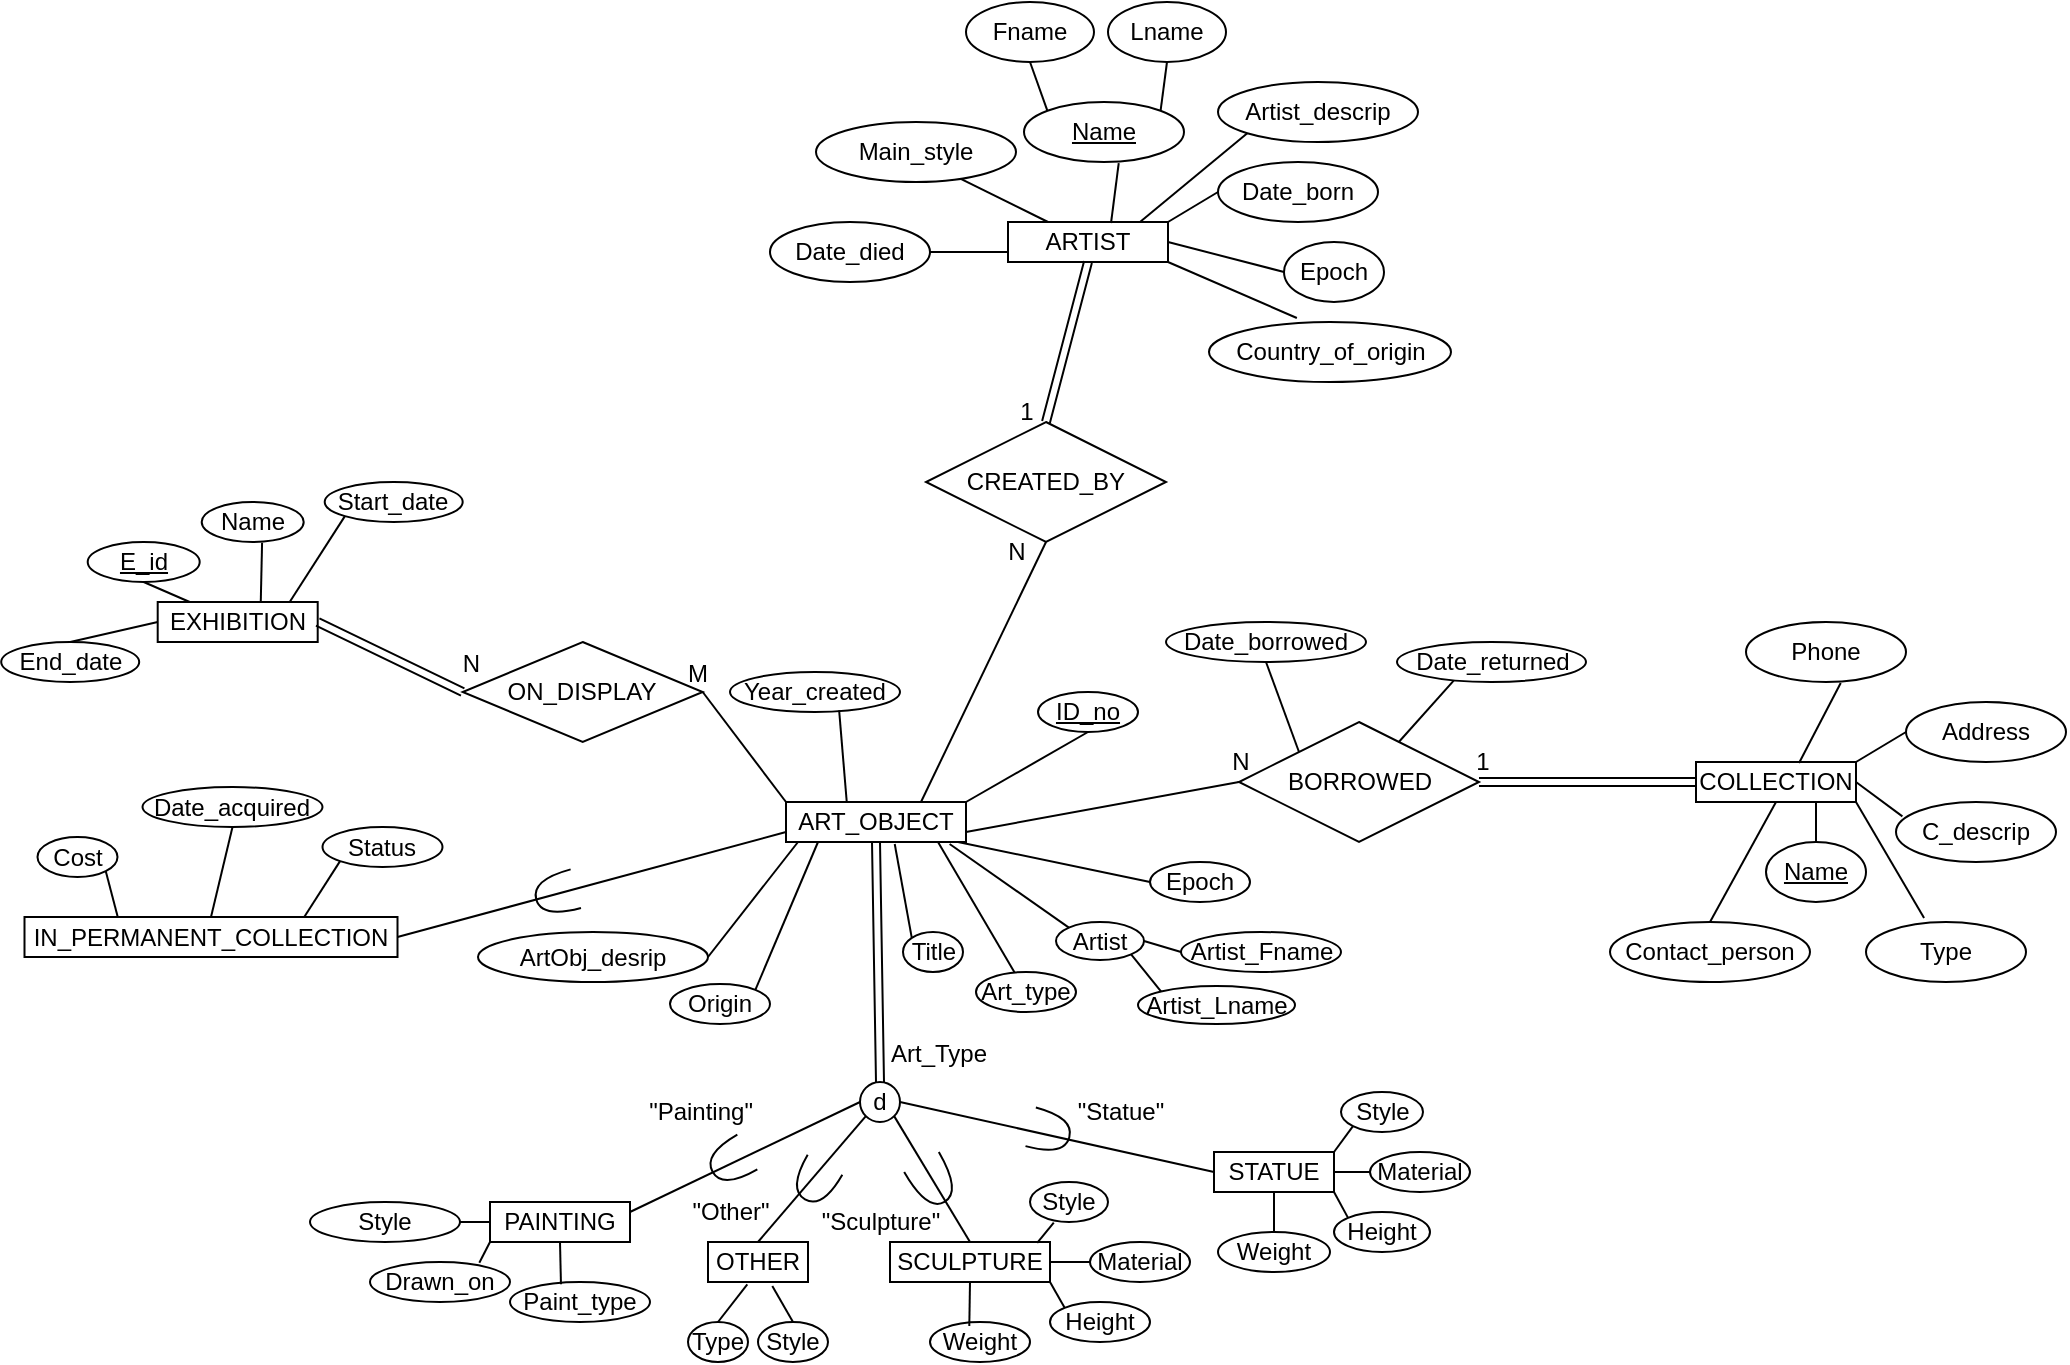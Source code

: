 <mxfile version="20.5.3" type="github">
  <diagram id="R2lEEEUBdFMjLlhIrx00" name="Page-1">
    <mxGraphModel dx="1705" dy="454" grid="1" gridSize="10" guides="1" tooltips="1" connect="1" arrows="1" fold="1" page="1" pageScale="1" pageWidth="850" pageHeight="1100" math="0" shadow="0" extFonts="Permanent Marker^https://fonts.googleapis.com/css?family=Permanent+Marker">
      <root>
        <mxCell id="0" />
        <mxCell id="1" parent="0" />
        <mxCell id="aG9_IfBSH0ol4kUv04LN-1" value="ART_OBJECT" style="rounded=0;whiteSpace=wrap;html=1;" parent="1" vertex="1">
          <mxGeometry x="14" y="570" width="90" height="20" as="geometry" />
        </mxCell>
        <mxCell id="aG9_IfBSH0ol4kUv04LN-3" value="ID_no" style="ellipse;whiteSpace=wrap;html=1;align=center;fontStyle=4;" parent="1" vertex="1">
          <mxGeometry x="140" y="515" width="50" height="20" as="geometry" />
        </mxCell>
        <mxCell id="aG9_IfBSH0ol4kUv04LN-5" value="Year_created" style="ellipse;whiteSpace=wrap;html=1;align=center;" parent="1" vertex="1">
          <mxGeometry x="-14" y="505" width="85" height="20" as="geometry" />
        </mxCell>
        <mxCell id="aG9_IfBSH0ol4kUv04LN-6" value="Title" style="ellipse;whiteSpace=wrap;html=1;" parent="1" vertex="1">
          <mxGeometry x="72.5" y="635" width="30" height="20" as="geometry" />
        </mxCell>
        <mxCell id="aG9_IfBSH0ol4kUv04LN-8" value="ArtObj_desrip" style="ellipse;whiteSpace=wrap;html=1;" parent="1" vertex="1">
          <mxGeometry x="-140" y="635" width="115" height="25" as="geometry" />
        </mxCell>
        <mxCell id="aG9_IfBSH0ol4kUv04LN-10" value="" style="endArrow=none;html=1;rounded=0;exitX=1;exitY=0.5;exitDx=0;exitDy=0;" parent="1" source="aG9_IfBSH0ol4kUv04LN-8" edge="1">
          <mxGeometry width="50" height="50" relative="1" as="geometry">
            <mxPoint x="-16" y="720" as="sourcePoint" />
            <mxPoint x="20" y="590" as="targetPoint" />
          </mxGeometry>
        </mxCell>
        <mxCell id="aG9_IfBSH0ol4kUv04LN-12" value="" style="endArrow=none;html=1;rounded=0;entryX=0.5;entryY=1;entryDx=0;entryDy=0;exitX=1;exitY=0;exitDx=0;exitDy=0;" parent="1" source="aG9_IfBSH0ol4kUv04LN-1" target="aG9_IfBSH0ol4kUv04LN-3" edge="1">
          <mxGeometry width="50" height="50" relative="1" as="geometry">
            <mxPoint x="-16" y="720" as="sourcePoint" />
            <mxPoint x="34" y="670" as="targetPoint" />
          </mxGeometry>
        </mxCell>
        <mxCell id="aG9_IfBSH0ol4kUv04LN-15" value="PAINTING" style="rounded=0;whiteSpace=wrap;html=1;" parent="1" vertex="1">
          <mxGeometry x="-134" y="770" width="70" height="20" as="geometry" />
        </mxCell>
        <mxCell id="aG9_IfBSH0ol4kUv04LN-16" value="SCULPTURE" style="rounded=0;whiteSpace=wrap;html=1;" parent="1" vertex="1">
          <mxGeometry x="66" y="790" width="80" height="20" as="geometry" />
        </mxCell>
        <mxCell id="aG9_IfBSH0ol4kUv04LN-17" value="STATUE" style="rounded=0;whiteSpace=wrap;html=1;" parent="1" vertex="1">
          <mxGeometry x="228" y="745" width="60" height="20" as="geometry" />
        </mxCell>
        <mxCell id="aG9_IfBSH0ol4kUv04LN-18" value="Paint_type" style="ellipse;whiteSpace=wrap;html=1;" parent="1" vertex="1">
          <mxGeometry x="-124" y="810" width="70" height="20" as="geometry" />
        </mxCell>
        <mxCell id="aG9_IfBSH0ol4kUv04LN-19" value="Style" style="ellipse;whiteSpace=wrap;html=1;" parent="1" vertex="1">
          <mxGeometry x="-224" y="770" width="75" height="20" as="geometry" />
        </mxCell>
        <mxCell id="aG9_IfBSH0ol4kUv04LN-20" value="Drawn_on" style="ellipse;whiteSpace=wrap;html=1;" parent="1" vertex="1">
          <mxGeometry x="-194" y="800" width="70" height="20" as="geometry" />
        </mxCell>
        <mxCell id="aG9_IfBSH0ol4kUv04LN-21" value="" style="endArrow=none;html=1;rounded=0;exitX=1;exitY=0.5;exitDx=0;exitDy=0;entryX=0;entryY=0.5;entryDx=0;entryDy=0;" parent="1" source="aG9_IfBSH0ol4kUv04LN-19" target="aG9_IfBSH0ol4kUv04LN-15" edge="1">
          <mxGeometry width="50" height="50" relative="1" as="geometry">
            <mxPoint x="-74" y="870" as="sourcePoint" />
            <mxPoint x="-24" y="820" as="targetPoint" />
          </mxGeometry>
        </mxCell>
        <mxCell id="aG9_IfBSH0ol4kUv04LN-22" value="" style="endArrow=none;html=1;rounded=0;exitX=0.781;exitY=0.017;exitDx=0;exitDy=0;exitPerimeter=0;entryX=0;entryY=1;entryDx=0;entryDy=0;" parent="1" source="aG9_IfBSH0ol4kUv04LN-20" target="aG9_IfBSH0ol4kUv04LN-15" edge="1">
          <mxGeometry width="50" height="50" relative="1" as="geometry">
            <mxPoint x="-74" y="870" as="sourcePoint" />
            <mxPoint x="-24" y="820" as="targetPoint" />
          </mxGeometry>
        </mxCell>
        <mxCell id="aG9_IfBSH0ol4kUv04LN-23" value="" style="endArrow=none;html=1;rounded=0;entryX=0.5;entryY=1;entryDx=0;entryDy=0;exitX=0.364;exitY=0.058;exitDx=0;exitDy=0;exitPerimeter=0;" parent="1" source="aG9_IfBSH0ol4kUv04LN-18" target="aG9_IfBSH0ol4kUv04LN-15" edge="1">
          <mxGeometry width="50" height="50" relative="1" as="geometry">
            <mxPoint x="-74" y="870" as="sourcePoint" />
            <mxPoint x="-24" y="820" as="targetPoint" />
          </mxGeometry>
        </mxCell>
        <mxCell id="aG9_IfBSH0ol4kUv04LN-24" value="Material" style="ellipse;whiteSpace=wrap;html=1;" parent="1" vertex="1">
          <mxGeometry x="166" y="790" width="50" height="20" as="geometry" />
        </mxCell>
        <mxCell id="aG9_IfBSH0ol4kUv04LN-25" value="Height" style="ellipse;whiteSpace=wrap;html=1;" parent="1" vertex="1">
          <mxGeometry x="146" y="820" width="50" height="20" as="geometry" />
        </mxCell>
        <mxCell id="aG9_IfBSH0ol4kUv04LN-26" value="Weight" style="ellipse;whiteSpace=wrap;html=1;" parent="1" vertex="1">
          <mxGeometry x="86" y="830" width="50" height="20" as="geometry" />
        </mxCell>
        <mxCell id="aG9_IfBSH0ol4kUv04LN-27" value="Style" style="ellipse;whiteSpace=wrap;html=1;" parent="1" vertex="1">
          <mxGeometry x="136" y="760" width="39" height="20" as="geometry" />
        </mxCell>
        <mxCell id="aG9_IfBSH0ol4kUv04LN-28" value="" style="endArrow=none;html=1;rounded=0;entryX=0.5;entryY=1;entryDx=0;entryDy=0;exitX=0.393;exitY=0.1;exitDx=0;exitDy=0;exitPerimeter=0;" parent="1" source="aG9_IfBSH0ol4kUv04LN-26" target="aG9_IfBSH0ol4kUv04LN-16" edge="1">
          <mxGeometry width="50" height="50" relative="1" as="geometry">
            <mxPoint x="66" y="930" as="sourcePoint" />
            <mxPoint x="116" y="880" as="targetPoint" />
          </mxGeometry>
        </mxCell>
        <mxCell id="aG9_IfBSH0ol4kUv04LN-29" value="" style="endArrow=none;html=1;rounded=0;entryX=1;entryY=1;entryDx=0;entryDy=0;exitX=0;exitY=0;exitDx=0;exitDy=0;" parent="1" source="aG9_IfBSH0ol4kUv04LN-25" target="aG9_IfBSH0ol4kUv04LN-16" edge="1">
          <mxGeometry width="50" height="50" relative="1" as="geometry">
            <mxPoint x="66" y="930" as="sourcePoint" />
            <mxPoint x="116" y="880" as="targetPoint" />
          </mxGeometry>
        </mxCell>
        <mxCell id="aG9_IfBSH0ol4kUv04LN-30" value="" style="endArrow=none;html=1;rounded=0;entryX=1;entryY=0.5;entryDx=0;entryDy=0;exitX=0;exitY=0.5;exitDx=0;exitDy=0;" parent="1" source="aG9_IfBSH0ol4kUv04LN-24" target="aG9_IfBSH0ol4kUv04LN-16" edge="1">
          <mxGeometry width="50" height="50" relative="1" as="geometry">
            <mxPoint x="66" y="930" as="sourcePoint" />
            <mxPoint x="116" y="880" as="targetPoint" />
          </mxGeometry>
        </mxCell>
        <mxCell id="aG9_IfBSH0ol4kUv04LN-31" value="" style="endArrow=none;html=1;rounded=0;entryX=0.305;entryY=1.017;entryDx=0;entryDy=0;entryPerimeter=0;exitX=0.92;exitY=0.02;exitDx=0;exitDy=0;exitPerimeter=0;" parent="1" source="aG9_IfBSH0ol4kUv04LN-16" target="aG9_IfBSH0ol4kUv04LN-27" edge="1">
          <mxGeometry width="50" height="50" relative="1" as="geometry">
            <mxPoint x="66" y="930" as="sourcePoint" />
            <mxPoint x="116" y="880" as="targetPoint" />
          </mxGeometry>
        </mxCell>
        <mxCell id="aG9_IfBSH0ol4kUv04LN-32" value="OTHER" style="rounded=0;whiteSpace=wrap;html=1;" parent="1" vertex="1">
          <mxGeometry x="-25" y="790" width="50" height="20" as="geometry" />
        </mxCell>
        <mxCell id="aG9_IfBSH0ol4kUv04LN-33" value="Type" style="ellipse;whiteSpace=wrap;html=1;" parent="1" vertex="1">
          <mxGeometry x="-35" y="830" width="30" height="20" as="geometry" />
        </mxCell>
        <mxCell id="aG9_IfBSH0ol4kUv04LN-35" value="Style" style="ellipse;whiteSpace=wrap;html=1;" parent="1" vertex="1">
          <mxGeometry y="830" width="35" height="20" as="geometry" />
        </mxCell>
        <mxCell id="aG9_IfBSH0ol4kUv04LN-36" value="" style="endArrow=none;html=1;rounded=0;exitX=0.5;exitY=0;exitDx=0;exitDy=0;entryX=0.393;entryY=1.058;entryDx=0;entryDy=0;entryPerimeter=0;" parent="1" source="aG9_IfBSH0ol4kUv04LN-33" target="aG9_IfBSH0ol4kUv04LN-32" edge="1">
          <mxGeometry width="50" height="50" relative="1" as="geometry">
            <mxPoint x="15" y="840" as="sourcePoint" />
            <mxPoint x="65" y="790" as="targetPoint" />
          </mxGeometry>
        </mxCell>
        <mxCell id="aG9_IfBSH0ol4kUv04LN-37" value="" style="endArrow=none;html=1;rounded=0;exitX=0.5;exitY=0;exitDx=0;exitDy=0;entryX=0.643;entryY=1.1;entryDx=0;entryDy=0;entryPerimeter=0;" parent="1" source="aG9_IfBSH0ol4kUv04LN-35" target="aG9_IfBSH0ol4kUv04LN-32" edge="1">
          <mxGeometry width="50" height="50" relative="1" as="geometry">
            <mxPoint x="15" y="840" as="sourcePoint" />
            <mxPoint x="65" y="790" as="targetPoint" />
          </mxGeometry>
        </mxCell>
        <mxCell id="4bkVH7N1i63I4MIoj6SS-14" value="COLLECTION" style="rounded=0;whiteSpace=wrap;html=1;" parent="1" vertex="1">
          <mxGeometry x="469" y="550" width="80" height="20" as="geometry" />
        </mxCell>
        <mxCell id="4bkVH7N1i63I4MIoj6SS-15" value="Contact_person" style="ellipse;whiteSpace=wrap;html=1;align=center;" parent="1" vertex="1">
          <mxGeometry x="426" y="630" width="100" height="30" as="geometry" />
        </mxCell>
        <mxCell id="4bkVH7N1i63I4MIoj6SS-16" value="Phone" style="ellipse;whiteSpace=wrap;html=1;align=center;" parent="1" vertex="1">
          <mxGeometry x="494" y="480" width="80" height="30" as="geometry" />
        </mxCell>
        <mxCell id="4bkVH7N1i63I4MIoj6SS-17" value="Address" style="ellipse;whiteSpace=wrap;html=1;align=center;" parent="1" vertex="1">
          <mxGeometry x="574" y="520" width="80" height="30" as="geometry" />
        </mxCell>
        <mxCell id="4bkVH7N1i63I4MIoj6SS-18" value="C_descrip" style="ellipse;whiteSpace=wrap;html=1;align=center;" parent="1" vertex="1">
          <mxGeometry x="569" y="570" width="80" height="30" as="geometry" />
        </mxCell>
        <mxCell id="4bkVH7N1i63I4MIoj6SS-19" value="Type" style="ellipse;whiteSpace=wrap;html=1;align=center;" parent="1" vertex="1">
          <mxGeometry x="554" y="630" width="80" height="30" as="geometry" />
        </mxCell>
        <mxCell id="4bkVH7N1i63I4MIoj6SS-20" value="&lt;u&gt;Name&lt;/u&gt;" style="ellipse;whiteSpace=wrap;html=1;align=center;" parent="1" vertex="1">
          <mxGeometry x="504" y="590" width="50" height="30" as="geometry" />
        </mxCell>
        <mxCell id="4bkVH7N1i63I4MIoj6SS-21" value="" style="endArrow=none;html=1;rounded=0;exitX=0.5;exitY=0;exitDx=0;exitDy=0;entryX=0.5;entryY=1;entryDx=0;entryDy=0;" parent="1" source="4bkVH7N1i63I4MIoj6SS-15" target="4bkVH7N1i63I4MIoj6SS-14" edge="1">
          <mxGeometry relative="1" as="geometry">
            <mxPoint x="454" y="606" as="sourcePoint" />
            <mxPoint x="534" y="576" as="targetPoint" />
          </mxGeometry>
        </mxCell>
        <mxCell id="4bkVH7N1i63I4MIoj6SS-22" value="" style="endArrow=none;html=1;rounded=0;entryX=0.5;entryY=0;entryDx=0;entryDy=0;exitX=0.75;exitY=1;exitDx=0;exitDy=0;" parent="1" source="4bkVH7N1i63I4MIoj6SS-14" target="4bkVH7N1i63I4MIoj6SS-20" edge="1">
          <mxGeometry relative="1" as="geometry">
            <mxPoint x="374" y="576" as="sourcePoint" />
            <mxPoint x="534" y="576" as="targetPoint" />
          </mxGeometry>
        </mxCell>
        <mxCell id="4bkVH7N1i63I4MIoj6SS-23" value="" style="endArrow=none;html=1;rounded=0;exitX=0.363;exitY=-0.067;exitDx=0;exitDy=0;exitPerimeter=0;entryX=1;entryY=1;entryDx=0;entryDy=0;" parent="1" source="4bkVH7N1i63I4MIoj6SS-19" target="4bkVH7N1i63I4MIoj6SS-14" edge="1">
          <mxGeometry relative="1" as="geometry">
            <mxPoint x="374" y="576" as="sourcePoint" />
            <mxPoint x="534" y="576" as="targetPoint" />
          </mxGeometry>
        </mxCell>
        <mxCell id="4bkVH7N1i63I4MIoj6SS-24" value="" style="endArrow=none;html=1;rounded=0;exitX=0.644;exitY=0.025;exitDx=0;exitDy=0;exitPerimeter=0;entryX=0.592;entryY=1.017;entryDx=0;entryDy=0;entryPerimeter=0;" parent="1" source="4bkVH7N1i63I4MIoj6SS-14" target="4bkVH7N1i63I4MIoj6SS-16" edge="1">
          <mxGeometry relative="1" as="geometry">
            <mxPoint x="374" y="576" as="sourcePoint" />
            <mxPoint x="534" y="576" as="targetPoint" />
          </mxGeometry>
        </mxCell>
        <mxCell id="4bkVH7N1i63I4MIoj6SS-25" value="" style="endArrow=none;html=1;rounded=0;exitX=1;exitY=0;exitDx=0;exitDy=0;entryX=0;entryY=0.5;entryDx=0;entryDy=0;" parent="1" source="4bkVH7N1i63I4MIoj6SS-14" target="4bkVH7N1i63I4MIoj6SS-17" edge="1">
          <mxGeometry relative="1" as="geometry">
            <mxPoint x="374" y="576" as="sourcePoint" />
            <mxPoint x="534" y="576" as="targetPoint" />
          </mxGeometry>
        </mxCell>
        <mxCell id="4bkVH7N1i63I4MIoj6SS-26" value="" style="endArrow=none;html=1;rounded=0;exitX=1;exitY=0.5;exitDx=0;exitDy=0;entryX=0.04;entryY=0.239;entryDx=0;entryDy=0;entryPerimeter=0;" parent="1" source="4bkVH7N1i63I4MIoj6SS-14" target="4bkVH7N1i63I4MIoj6SS-18" edge="1">
          <mxGeometry relative="1" as="geometry">
            <mxPoint x="374" y="576" as="sourcePoint" />
            <mxPoint x="534" y="576" as="targetPoint" />
          </mxGeometry>
        </mxCell>
        <mxCell id="4bkVH7N1i63I4MIoj6SS-27" value="ARTIST" style="rounded=0;whiteSpace=wrap;html=1;" parent="1" vertex="1">
          <mxGeometry x="125" y="280" width="80" height="20" as="geometry" />
        </mxCell>
        <mxCell id="4bkVH7N1i63I4MIoj6SS-28" value="Main_style" style="ellipse;whiteSpace=wrap;html=1;align=center;" parent="1" vertex="1">
          <mxGeometry x="29" y="230" width="100" height="30" as="geometry" />
        </mxCell>
        <mxCell id="4bkVH7N1i63I4MIoj6SS-29" value="&lt;u&gt;Name&lt;/u&gt;" style="ellipse;whiteSpace=wrap;html=1;align=center;" parent="1" vertex="1">
          <mxGeometry x="133" y="220" width="80" height="30" as="geometry" />
        </mxCell>
        <mxCell id="4bkVH7N1i63I4MIoj6SS-30" value="Date_born" style="ellipse;whiteSpace=wrap;html=1;align=center;" parent="1" vertex="1">
          <mxGeometry x="230" y="250" width="80" height="30" as="geometry" />
        </mxCell>
        <mxCell id="4bkVH7N1i63I4MIoj6SS-31" value="Date_died" style="ellipse;whiteSpace=wrap;html=1;align=center;" parent="1" vertex="1">
          <mxGeometry x="6" y="280" width="80" height="30" as="geometry" />
        </mxCell>
        <mxCell id="4bkVH7N1i63I4MIoj6SS-32" value="Country_of_origin" style="ellipse;whiteSpace=wrap;html=1;align=center;" parent="1" vertex="1">
          <mxGeometry x="225.5" y="330" width="121" height="30" as="geometry" />
        </mxCell>
        <mxCell id="4bkVH7N1i63I4MIoj6SS-33" value="Epoch" style="ellipse;whiteSpace=wrap;html=1;align=center;" parent="1" vertex="1">
          <mxGeometry x="263" y="290" width="50" height="30" as="geometry" />
        </mxCell>
        <mxCell id="4bkVH7N1i63I4MIoj6SS-36" value="" style="endArrow=none;html=1;rounded=0;exitX=0.363;exitY=-0.067;exitDx=0;exitDy=0;exitPerimeter=0;entryX=1;entryY=1;entryDx=0;entryDy=0;" parent="1" source="4bkVH7N1i63I4MIoj6SS-32" target="4bkVH7N1i63I4MIoj6SS-27" edge="1">
          <mxGeometry relative="1" as="geometry">
            <mxPoint x="30" y="306" as="sourcePoint" />
            <mxPoint x="190" y="306" as="targetPoint" />
          </mxGeometry>
        </mxCell>
        <mxCell id="4bkVH7N1i63I4MIoj6SS-37" value="" style="endArrow=none;html=1;rounded=0;exitX=0.644;exitY=0.025;exitDx=0;exitDy=0;exitPerimeter=0;entryX=0.592;entryY=1.017;entryDx=0;entryDy=0;entryPerimeter=0;" parent="1" source="4bkVH7N1i63I4MIoj6SS-27" target="4bkVH7N1i63I4MIoj6SS-29" edge="1">
          <mxGeometry relative="1" as="geometry">
            <mxPoint x="30" y="306" as="sourcePoint" />
            <mxPoint x="190" y="306" as="targetPoint" />
          </mxGeometry>
        </mxCell>
        <mxCell id="4bkVH7N1i63I4MIoj6SS-38" value="" style="endArrow=none;html=1;rounded=0;exitX=1;exitY=0;exitDx=0;exitDy=0;entryX=0;entryY=0.5;entryDx=0;entryDy=0;" parent="1" source="4bkVH7N1i63I4MIoj6SS-27" target="4bkVH7N1i63I4MIoj6SS-30" edge="1">
          <mxGeometry relative="1" as="geometry">
            <mxPoint x="30" y="306" as="sourcePoint" />
            <mxPoint x="190" y="306" as="targetPoint" />
          </mxGeometry>
        </mxCell>
        <mxCell id="4bkVH7N1i63I4MIoj6SS-41" value="Artist_descrip" style="ellipse;whiteSpace=wrap;html=1;align=center;" parent="1" vertex="1">
          <mxGeometry x="230" y="210" width="100" height="30" as="geometry" />
        </mxCell>
        <mxCell id="4bkVH7N1i63I4MIoj6SS-42" value="" style="endArrow=none;html=1;rounded=0;entryX=0;entryY=1;entryDx=0;entryDy=0;" parent="1" target="4bkVH7N1i63I4MIoj6SS-41" edge="1">
          <mxGeometry relative="1" as="geometry">
            <mxPoint x="191" y="280" as="sourcePoint" />
            <mxPoint x="261" y="380" as="targetPoint" />
          </mxGeometry>
        </mxCell>
        <mxCell id="4bkVH7N1i63I4MIoj6SS-43" value="EXHIBITION" style="rounded=0;whiteSpace=wrap;html=1;" parent="1" vertex="1">
          <mxGeometry x="-300.15" y="470" width="80" height="20" as="geometry" />
        </mxCell>
        <mxCell id="4bkVH7N1i63I4MIoj6SS-45" value="Name" style="ellipse;whiteSpace=wrap;html=1;align=center;" parent="1" vertex="1">
          <mxGeometry x="-278.15" y="420" width="51" height="20" as="geometry" />
        </mxCell>
        <mxCell id="4bkVH7N1i63I4MIoj6SS-46" value="End_date" style="ellipse;whiteSpace=wrap;html=1;align=center;" parent="1" vertex="1">
          <mxGeometry x="-378.4" y="490" width="69" height="20" as="geometry" />
        </mxCell>
        <mxCell id="4bkVH7N1i63I4MIoj6SS-53" value="" style="endArrow=none;html=1;rounded=0;exitX=0.644;exitY=0.025;exitDx=0;exitDy=0;exitPerimeter=0;entryX=0.592;entryY=1.017;entryDx=0;entryDy=0;entryPerimeter=0;" parent="1" source="4bkVH7N1i63I4MIoj6SS-43" target="4bkVH7N1i63I4MIoj6SS-45" edge="1">
          <mxGeometry relative="1" as="geometry">
            <mxPoint x="-395.15" y="496" as="sourcePoint" />
            <mxPoint x="-235.15" y="496" as="targetPoint" />
          </mxGeometry>
        </mxCell>
        <mxCell id="4bkVH7N1i63I4MIoj6SS-54" value="" style="endArrow=none;html=1;rounded=0;exitX=0;exitY=0.5;exitDx=0;exitDy=0;entryX=0.5;entryY=0;entryDx=0;entryDy=0;" parent="1" source="4bkVH7N1i63I4MIoj6SS-43" target="4bkVH7N1i63I4MIoj6SS-46" edge="1">
          <mxGeometry relative="1" as="geometry">
            <mxPoint x="-395.15" y="496" as="sourcePoint" />
            <mxPoint x="-235.15" y="496" as="targetPoint" />
          </mxGeometry>
        </mxCell>
        <mxCell id="4bkVH7N1i63I4MIoj6SS-56" value="Start_date" style="ellipse;whiteSpace=wrap;html=1;align=center;" parent="1" vertex="1">
          <mxGeometry x="-216.65" y="410" width="69" height="20" as="geometry" />
        </mxCell>
        <mxCell id="4bkVH7N1i63I4MIoj6SS-57" value="" style="endArrow=none;html=1;rounded=0;entryX=0;entryY=1;entryDx=0;entryDy=0;" parent="1" target="4bkVH7N1i63I4MIoj6SS-56" edge="1">
          <mxGeometry relative="1" as="geometry">
            <mxPoint x="-234.15" y="470" as="sourcePoint" />
            <mxPoint x="-164.15" y="570" as="targetPoint" />
          </mxGeometry>
        </mxCell>
        <mxCell id="KF6m2OH61NZoIcK5nzoi-1" value="Art_type" style="ellipse;whiteSpace=wrap;html=1;" parent="1" vertex="1">
          <mxGeometry x="109" y="655" width="50" height="20" as="geometry" />
        </mxCell>
        <mxCell id="KF6m2OH61NZoIcK5nzoi-3" value="Weight" style="ellipse;whiteSpace=wrap;html=1;" parent="1" vertex="1">
          <mxGeometry x="230" y="785" width="56" height="20" as="geometry" />
        </mxCell>
        <mxCell id="KF6m2OH61NZoIcK5nzoi-4" value="Height" style="ellipse;whiteSpace=wrap;html=1;" parent="1" vertex="1">
          <mxGeometry x="288" y="775" width="48" height="20" as="geometry" />
        </mxCell>
        <mxCell id="KF6m2OH61NZoIcK5nzoi-5" value="Material" style="ellipse;whiteSpace=wrap;html=1;" parent="1" vertex="1">
          <mxGeometry x="306" y="745" width="50" height="20" as="geometry" />
        </mxCell>
        <mxCell id="KF6m2OH61NZoIcK5nzoi-6" value="Style" style="ellipse;whiteSpace=wrap;html=1;" parent="1" vertex="1">
          <mxGeometry x="291.5" y="715" width="41" height="20" as="geometry" />
        </mxCell>
        <mxCell id="KF6m2OH61NZoIcK5nzoi-7" value="" style="endArrow=none;html=1;rounded=0;entryX=0.5;entryY=1;entryDx=0;entryDy=0;exitX=0.5;exitY=0;exitDx=0;exitDy=0;" parent="1" source="KF6m2OH61NZoIcK5nzoi-3" target="aG9_IfBSH0ol4kUv04LN-17" edge="1">
          <mxGeometry width="50" height="50" relative="1" as="geometry">
            <mxPoint x="26" y="845" as="sourcePoint" />
            <mxPoint x="76" y="795" as="targetPoint" />
          </mxGeometry>
        </mxCell>
        <mxCell id="KF6m2OH61NZoIcK5nzoi-8" value="" style="endArrow=none;html=1;rounded=0;entryX=1;entryY=1;entryDx=0;entryDy=0;exitX=0;exitY=0;exitDx=0;exitDy=0;" parent="1" source="KF6m2OH61NZoIcK5nzoi-4" target="aG9_IfBSH0ol4kUv04LN-17" edge="1">
          <mxGeometry width="50" height="50" relative="1" as="geometry">
            <mxPoint x="216" y="845" as="sourcePoint" />
            <mxPoint x="266" y="795" as="targetPoint" />
          </mxGeometry>
        </mxCell>
        <mxCell id="KF6m2OH61NZoIcK5nzoi-9" value="" style="endArrow=none;html=1;rounded=0;entryX=1;entryY=0.5;entryDx=0;entryDy=0;exitX=0;exitY=0.5;exitDx=0;exitDy=0;" parent="1" source="KF6m2OH61NZoIcK5nzoi-5" target="aG9_IfBSH0ol4kUv04LN-17" edge="1">
          <mxGeometry width="50" height="50" relative="1" as="geometry">
            <mxPoint x="216" y="845" as="sourcePoint" />
            <mxPoint x="266" y="795" as="targetPoint" />
          </mxGeometry>
        </mxCell>
        <mxCell id="KF6m2OH61NZoIcK5nzoi-10" value="" style="endArrow=none;html=1;rounded=0;entryX=0;entryY=1;entryDx=0;entryDy=0;exitX=1;exitY=0;exitDx=0;exitDy=0;" parent="1" source="aG9_IfBSH0ol4kUv04LN-17" target="KF6m2OH61NZoIcK5nzoi-6" edge="1">
          <mxGeometry width="50" height="50" relative="1" as="geometry">
            <mxPoint x="216" y="845" as="sourcePoint" />
            <mxPoint x="266" y="795" as="targetPoint" />
          </mxGeometry>
        </mxCell>
        <mxCell id="KF6m2OH61NZoIcK5nzoi-11" value="Epoch" style="ellipse;whiteSpace=wrap;html=1;" parent="1" vertex="1">
          <mxGeometry x="196" y="600" width="50" height="20" as="geometry" />
        </mxCell>
        <mxCell id="KF6m2OH61NZoIcK5nzoi-12" value="Origin" style="ellipse;whiteSpace=wrap;html=1;" parent="1" vertex="1">
          <mxGeometry x="-44" y="661" width="50" height="20" as="geometry" />
        </mxCell>
        <mxCell id="KF6m2OH61NZoIcK5nzoi-13" value="" style="endArrow=none;html=1;rounded=0;entryX=1;entryY=0;entryDx=0;entryDy=0;" parent="1" target="KF6m2OH61NZoIcK5nzoi-12" edge="1">
          <mxGeometry width="50" height="50" relative="1" as="geometry">
            <mxPoint x="30" y="590" as="sourcePoint" />
            <mxPoint y="660" as="targetPoint" />
          </mxGeometry>
        </mxCell>
        <mxCell id="KF6m2OH61NZoIcK5nzoi-14" value="" style="endArrow=none;html=1;rounded=0;exitX=0.604;exitY=1.05;exitDx=0;exitDy=0;entryX=0;entryY=0;entryDx=0;entryDy=0;exitPerimeter=0;" parent="1" source="aG9_IfBSH0ol4kUv04LN-1" target="aG9_IfBSH0ol4kUv04LN-6" edge="1">
          <mxGeometry width="50" height="50" relative="1" as="geometry">
            <mxPoint x="74" y="680" as="sourcePoint" />
            <mxPoint x="120" y="640" as="targetPoint" />
          </mxGeometry>
        </mxCell>
        <mxCell id="KF6m2OH61NZoIcK5nzoi-16" value="" style="endArrow=none;html=1;rounded=0;" parent="1" target="KF6m2OH61NZoIcK5nzoi-1" edge="1">
          <mxGeometry width="50" height="50" relative="1" as="geometry">
            <mxPoint x="90" y="590" as="sourcePoint" />
            <mxPoint x="160" y="640" as="targetPoint" />
          </mxGeometry>
        </mxCell>
        <mxCell id="KF6m2OH61NZoIcK5nzoi-17" value="" style="endArrow=none;html=1;rounded=0;entryX=0;entryY=0.5;entryDx=0;entryDy=0;" parent="1" target="KF6m2OH61NZoIcK5nzoi-11" edge="1">
          <mxGeometry width="50" height="50" relative="1" as="geometry">
            <mxPoint x="100" y="590" as="sourcePoint" />
            <mxPoint x="124" y="630" as="targetPoint" />
          </mxGeometry>
        </mxCell>
        <mxCell id="KF6m2OH61NZoIcK5nzoi-18" value="IN_PERMANENT_COLLECTION" style="rounded=0;whiteSpace=wrap;html=1;" parent="1" vertex="1">
          <mxGeometry x="-366.75" y="627.5" width="186.5" height="20" as="geometry" />
        </mxCell>
        <mxCell id="KF6m2OH61NZoIcK5nzoi-19" value="Date_acquired" style="ellipse;whiteSpace=wrap;html=1;" parent="1" vertex="1">
          <mxGeometry x="-307.75" y="562.5" width="90" height="20" as="geometry" />
        </mxCell>
        <mxCell id="KF6m2OH61NZoIcK5nzoi-20" value="Status" style="ellipse;whiteSpace=wrap;html=1;" parent="1" vertex="1">
          <mxGeometry x="-217.75" y="582.5" width="60" height="20" as="geometry" />
        </mxCell>
        <mxCell id="KF6m2OH61NZoIcK5nzoi-21" value="Cost" style="ellipse;whiteSpace=wrap;html=1;" parent="1" vertex="1">
          <mxGeometry x="-360.25" y="587.5" width="40" height="20" as="geometry" />
        </mxCell>
        <mxCell id="KF6m2OH61NZoIcK5nzoi-26" value="BORROWED" style="shape=rhombus;perimeter=rhombusPerimeter;whiteSpace=wrap;html=1;align=center;" parent="1" vertex="1">
          <mxGeometry x="240.5" y="530" width="120" height="60" as="geometry" />
        </mxCell>
        <mxCell id="KF6m2OH61NZoIcK5nzoi-27" value="" style="endArrow=none;html=1;rounded=0;entryX=0;entryY=0.5;entryDx=0;entryDy=0;exitX=1;exitY=0.75;exitDx=0;exitDy=0;" parent="1" source="aG9_IfBSH0ol4kUv04LN-1" target="KF6m2OH61NZoIcK5nzoi-26" edge="1">
          <mxGeometry relative="1" as="geometry">
            <mxPoint x="34" y="700" as="sourcePoint" />
            <mxPoint x="194" y="700" as="targetPoint" />
          </mxGeometry>
        </mxCell>
        <mxCell id="KF6m2OH61NZoIcK5nzoi-28" value="" style="endArrow=none;html=1;rounded=0;entryX=0.642;entryY=0.961;entryDx=0;entryDy=0;entryPerimeter=0;exitX=0.338;exitY=0.026;exitDx=0;exitDy=0;exitPerimeter=0;" parent="1" source="aG9_IfBSH0ol4kUv04LN-1" target="aG9_IfBSH0ol4kUv04LN-5" edge="1">
          <mxGeometry width="50" height="50" relative="1" as="geometry">
            <mxPoint x="14" y="730" as="sourcePoint" />
            <mxPoint x="64" y="680" as="targetPoint" />
          </mxGeometry>
        </mxCell>
        <mxCell id="KF6m2OH61NZoIcK5nzoi-30" value="" style="shape=link;html=1;rounded=0;exitX=1;exitY=0.5;exitDx=0;exitDy=0;entryX=0;entryY=0.5;entryDx=0;entryDy=0;" parent="1" source="KF6m2OH61NZoIcK5nzoi-26" target="4bkVH7N1i63I4MIoj6SS-14" edge="1">
          <mxGeometry width="100" relative="1" as="geometry">
            <mxPoint x="394" y="830" as="sourcePoint" />
            <mxPoint x="494" y="830" as="targetPoint" />
          </mxGeometry>
        </mxCell>
        <mxCell id="KF6m2OH61NZoIcK5nzoi-33" value="Date_borrowed" style="ellipse;whiteSpace=wrap;html=1;" parent="1" vertex="1">
          <mxGeometry x="204" y="480" width="100" height="20" as="geometry" />
        </mxCell>
        <mxCell id="KF6m2OH61NZoIcK5nzoi-34" value="Date_returned" style="ellipse;whiteSpace=wrap;html=1;" parent="1" vertex="1">
          <mxGeometry x="319.5" y="490" width="94.5" height="20" as="geometry" />
        </mxCell>
        <mxCell id="KF6m2OH61NZoIcK5nzoi-36" value="" style="endArrow=none;html=1;rounded=0;entryX=0.5;entryY=1;entryDx=0;entryDy=0;exitX=0;exitY=0;exitDx=0;exitDy=0;" parent="1" source="KF6m2OH61NZoIcK5nzoi-26" target="KF6m2OH61NZoIcK5nzoi-33" edge="1">
          <mxGeometry width="50" height="50" relative="1" as="geometry">
            <mxPoint x="254" y="640" as="sourcePoint" />
            <mxPoint x="304" y="590" as="targetPoint" />
          </mxGeometry>
        </mxCell>
        <mxCell id="KF6m2OH61NZoIcK5nzoi-37" value="" style="endArrow=none;html=1;rounded=0;entryX=0.3;entryY=0.967;entryDx=0;entryDy=0;entryPerimeter=0;exitX=0.665;exitY=0.169;exitDx=0;exitDy=0;exitPerimeter=0;" parent="1" source="KF6m2OH61NZoIcK5nzoi-26" target="KF6m2OH61NZoIcK5nzoi-34" edge="1">
          <mxGeometry width="50" height="50" relative="1" as="geometry">
            <mxPoint x="254" y="640" as="sourcePoint" />
            <mxPoint x="304" y="590" as="targetPoint" />
          </mxGeometry>
        </mxCell>
        <mxCell id="KF6m2OH61NZoIcK5nzoi-38" value="N" style="text;html=1;align=center;verticalAlign=middle;resizable=0;points=[];autosize=1;strokeColor=none;fillColor=none;" parent="1" vertex="1">
          <mxGeometry x="226" y="535" width="30" height="30" as="geometry" />
        </mxCell>
        <mxCell id="KF6m2OH61NZoIcK5nzoi-39" value="1" style="text;html=1;align=center;verticalAlign=middle;resizable=0;points=[];autosize=1;strokeColor=none;fillColor=none;" parent="1" vertex="1">
          <mxGeometry x="346.5" y="535" width="30" height="30" as="geometry" />
        </mxCell>
        <mxCell id="KF6m2OH61NZoIcK5nzoi-40" value="d" style="ellipse;whiteSpace=wrap;html=1;aspect=fixed;" parent="1" vertex="1">
          <mxGeometry x="51" y="710" width="20" height="20" as="geometry" />
        </mxCell>
        <mxCell id="KF6m2OH61NZoIcK5nzoi-41" value="" style="shape=link;html=1;rounded=0;exitX=0.5;exitY=1;exitDx=0;exitDy=0;entryX=0.5;entryY=0;entryDx=0;entryDy=0;" parent="1" source="aG9_IfBSH0ol4kUv04LN-1" target="KF6m2OH61NZoIcK5nzoi-40" edge="1">
          <mxGeometry width="100" relative="1" as="geometry">
            <mxPoint x="-6" y="690" as="sourcePoint" />
            <mxPoint x="94" y="690" as="targetPoint" />
          </mxGeometry>
        </mxCell>
        <mxCell id="KF6m2OH61NZoIcK5nzoi-43" value="" style="endArrow=none;html=1;rounded=0;entryX=0;entryY=0.5;entryDx=0;entryDy=0;exitX=1;exitY=0.25;exitDx=0;exitDy=0;" parent="1" source="aG9_IfBSH0ol4kUv04LN-15" target="KF6m2OH61NZoIcK5nzoi-40" edge="1">
          <mxGeometry width="50" height="50" relative="1" as="geometry">
            <mxPoint x="-74" y="840" as="sourcePoint" />
            <mxPoint x="-24" y="790" as="targetPoint" />
          </mxGeometry>
        </mxCell>
        <mxCell id="KF6m2OH61NZoIcK5nzoi-44" value="" style="endArrow=none;html=1;rounded=0;entryX=0;entryY=1;entryDx=0;entryDy=0;exitX=0.5;exitY=0;exitDx=0;exitDy=0;" parent="1" source="aG9_IfBSH0ol4kUv04LN-32" target="KF6m2OH61NZoIcK5nzoi-40" edge="1">
          <mxGeometry width="50" height="50" relative="1" as="geometry">
            <mxPoint x="-34" y="770" as="sourcePoint" />
            <mxPoint x="-24" y="790" as="targetPoint" />
          </mxGeometry>
        </mxCell>
        <mxCell id="KF6m2OH61NZoIcK5nzoi-45" value="" style="endArrow=none;html=1;rounded=0;exitX=0.5;exitY=0;exitDx=0;exitDy=0;entryX=1;entryY=1;entryDx=0;entryDy=0;" parent="1" source="aG9_IfBSH0ol4kUv04LN-16" target="KF6m2OH61NZoIcK5nzoi-40" edge="1">
          <mxGeometry width="50" height="50" relative="1" as="geometry">
            <mxPoint x="-74" y="840" as="sourcePoint" />
            <mxPoint x="76" y="730" as="targetPoint" />
          </mxGeometry>
        </mxCell>
        <mxCell id="KF6m2OH61NZoIcK5nzoi-46" value="" style="endArrow=none;html=1;rounded=0;entryX=0;entryY=0.5;entryDx=0;entryDy=0;exitX=1;exitY=0.5;exitDx=0;exitDy=0;" parent="1" source="KF6m2OH61NZoIcK5nzoi-40" target="aG9_IfBSH0ol4kUv04LN-17" edge="1">
          <mxGeometry width="50" height="50" relative="1" as="geometry">
            <mxPoint x="146" y="780" as="sourcePoint" />
            <mxPoint x="196" y="730" as="targetPoint" />
          </mxGeometry>
        </mxCell>
        <mxCell id="mKaLi4qA4PhpkIRhGY83-1" value="" style="shape=requiredInterface;html=1;verticalLabelPosition=bottom;sketch=0;rotation=-210;" parent="1" vertex="1">
          <mxGeometry x="-24" y="740" width="20" height="20" as="geometry" />
        </mxCell>
        <mxCell id="mKaLi4qA4PhpkIRhGY83-3" value="" style="shape=requiredInterface;html=1;verticalLabelPosition=bottom;sketch=0;rotation=120;" parent="1" vertex="1">
          <mxGeometry x="18.5" y="750" width="20" height="20" as="geometry" />
        </mxCell>
        <mxCell id="mKaLi4qA4PhpkIRhGY83-5" value="" style="shape=requiredInterface;html=1;verticalLabelPosition=bottom;sketch=0;rotation=60;" parent="1" vertex="1">
          <mxGeometry x="76" y="750" width="23" height="20" as="geometry" />
        </mxCell>
        <mxCell id="mKaLi4qA4PhpkIRhGY83-9" value="" style="shape=requiredInterface;html=1;verticalLabelPosition=bottom;sketch=0;rotation=15;" parent="1" vertex="1">
          <mxGeometry x="136" y="725" width="20" height="20" as="geometry" />
        </mxCell>
        <mxCell id="mKaLi4qA4PhpkIRhGY83-12" value="" style="endArrow=none;html=1;rounded=0;exitX=1;exitY=0.5;exitDx=0;exitDy=0;entryX=0;entryY=0.75;entryDx=0;entryDy=0;" parent="1" source="4bkVH7N1i63I4MIoj6SS-31" target="4bkVH7N1i63I4MIoj6SS-27" edge="1">
          <mxGeometry width="50" height="50" relative="1" as="geometry">
            <mxPoint x="351" y="380" as="sourcePoint" />
            <mxPoint x="401" y="330" as="targetPoint" />
          </mxGeometry>
        </mxCell>
        <mxCell id="mKaLi4qA4PhpkIRhGY83-13" value="Art_Type" style="text;html=1;align=center;verticalAlign=middle;resizable=0;points=[];autosize=1;strokeColor=none;fillColor=none;" parent="1" vertex="1">
          <mxGeometry x="55" y="681" width="70" height="30" as="geometry" />
        </mxCell>
        <mxCell id="mKaLi4qA4PhpkIRhGY83-15" value="&quot;Painting&quot;" style="text;html=1;align=center;verticalAlign=middle;resizable=0;points=[];autosize=1;strokeColor=none;fillColor=none;" parent="1" vertex="1">
          <mxGeometry x="-69" y="710" width="80" height="30" as="geometry" />
        </mxCell>
        <mxCell id="mKaLi4qA4PhpkIRhGY83-16" value="&quot;Other&quot;" style="text;html=1;align=center;verticalAlign=middle;resizable=0;points=[];autosize=1;strokeColor=none;fillColor=none;" parent="1" vertex="1">
          <mxGeometry x="-44" y="760" width="60" height="30" as="geometry" />
        </mxCell>
        <mxCell id="mKaLi4qA4PhpkIRhGY83-17" value="&quot;Sculpture&quot;" style="text;html=1;align=center;verticalAlign=middle;resizable=0;points=[];autosize=1;strokeColor=none;fillColor=none;" parent="1" vertex="1">
          <mxGeometry x="21" y="765" width="80" height="30" as="geometry" />
        </mxCell>
        <mxCell id="mKaLi4qA4PhpkIRhGY83-18" value="&quot;Statue&quot;" style="text;html=1;align=center;verticalAlign=middle;resizable=0;points=[];autosize=1;strokeColor=none;fillColor=none;" parent="1" vertex="1">
          <mxGeometry x="146" y="710" width="70" height="30" as="geometry" />
        </mxCell>
        <mxCell id="mKaLi4qA4PhpkIRhGY83-21" value="" style="endArrow=none;html=1;rounded=0;entryX=0.5;entryY=1;entryDx=0;entryDy=0;exitX=0.5;exitY=0;exitDx=0;exitDy=0;" parent="1" source="KF6m2OH61NZoIcK5nzoi-18" target="KF6m2OH61NZoIcK5nzoi-19" edge="1">
          <mxGeometry width="50" height="50" relative="1" as="geometry">
            <mxPoint x="-200.25" y="717.5" as="sourcePoint" />
            <mxPoint x="-150.25" y="667.5" as="targetPoint" />
          </mxGeometry>
        </mxCell>
        <mxCell id="mKaLi4qA4PhpkIRhGY83-22" value="" style="endArrow=none;html=1;rounded=0;entryX=1;entryY=1;entryDx=0;entryDy=0;exitX=0.25;exitY=0;exitDx=0;exitDy=0;" parent="1" source="KF6m2OH61NZoIcK5nzoi-18" target="KF6m2OH61NZoIcK5nzoi-21" edge="1">
          <mxGeometry width="50" height="50" relative="1" as="geometry">
            <mxPoint x="-200.25" y="717.5" as="sourcePoint" />
            <mxPoint x="-150.25" y="667.5" as="targetPoint" />
          </mxGeometry>
        </mxCell>
        <mxCell id="mKaLi4qA4PhpkIRhGY83-23" value="" style="endArrow=none;html=1;rounded=0;entryX=0;entryY=1;entryDx=0;entryDy=0;exitX=0.75;exitY=0;exitDx=0;exitDy=0;" parent="1" source="KF6m2OH61NZoIcK5nzoi-18" target="KF6m2OH61NZoIcK5nzoi-20" edge="1">
          <mxGeometry width="50" height="50" relative="1" as="geometry">
            <mxPoint x="-200.25" y="717.5" as="sourcePoint" />
            <mxPoint x="-150.25" y="667.5" as="targetPoint" />
          </mxGeometry>
        </mxCell>
        <mxCell id="mKaLi4qA4PhpkIRhGY83-26" value="" style="endArrow=none;html=1;rounded=0;entryX=0.724;entryY=0.947;entryDx=0;entryDy=0;entryPerimeter=0;exitX=0.25;exitY=0;exitDx=0;exitDy=0;" parent="1" source="4bkVH7N1i63I4MIoj6SS-27" target="4bkVH7N1i63I4MIoj6SS-28" edge="1">
          <mxGeometry width="50" height="50" relative="1" as="geometry">
            <mxPoint x="107" y="390" as="sourcePoint" />
            <mxPoint x="157" y="340" as="targetPoint" />
          </mxGeometry>
        </mxCell>
        <mxCell id="mKaLi4qA4PhpkIRhGY83-27" value="" style="endArrow=none;html=1;rounded=0;entryX=0;entryY=0.5;entryDx=0;entryDy=0;exitX=1;exitY=0.5;exitDx=0;exitDy=0;" parent="1" source="4bkVH7N1i63I4MIoj6SS-27" target="4bkVH7N1i63I4MIoj6SS-33" edge="1">
          <mxGeometry width="50" height="50" relative="1" as="geometry">
            <mxPoint x="107" y="390" as="sourcePoint" />
            <mxPoint x="157" y="340" as="targetPoint" />
          </mxGeometry>
        </mxCell>
        <mxCell id="mKaLi4qA4PhpkIRhGY83-28" value="CREATED_BY" style="shape=rhombus;perimeter=rhombusPerimeter;whiteSpace=wrap;html=1;align=center;" parent="1" vertex="1">
          <mxGeometry x="84" y="380" width="120" height="60" as="geometry" />
        </mxCell>
        <mxCell id="mKaLi4qA4PhpkIRhGY83-29" value="" style="shape=link;html=1;rounded=0;entryX=0.5;entryY=1;entryDx=0;entryDy=0;exitX=0.5;exitY=0;exitDx=0;exitDy=0;" parent="1" source="mKaLi4qA4PhpkIRhGY83-28" target="4bkVH7N1i63I4MIoj6SS-27" edge="1">
          <mxGeometry width="100" relative="1" as="geometry">
            <mxPoint x="70" y="500" as="sourcePoint" />
            <mxPoint x="160" y="310" as="targetPoint" />
          </mxGeometry>
        </mxCell>
        <mxCell id="mKaLi4qA4PhpkIRhGY83-30" value="" style="endArrow=none;html=1;rounded=0;exitX=0.75;exitY=0;exitDx=0;exitDy=0;entryX=0.5;entryY=1;entryDx=0;entryDy=0;" parent="1" source="aG9_IfBSH0ol4kUv04LN-1" target="mKaLi4qA4PhpkIRhGY83-28" edge="1">
          <mxGeometry width="50" height="50" relative="1" as="geometry">
            <mxPoint x="100" y="520" as="sourcePoint" />
            <mxPoint x="150" y="470" as="targetPoint" />
          </mxGeometry>
        </mxCell>
        <mxCell id="mKaLi4qA4PhpkIRhGY83-31" value="1" style="text;html=1;align=center;verticalAlign=middle;resizable=0;points=[];autosize=1;strokeColor=none;fillColor=none;" parent="1" vertex="1">
          <mxGeometry x="119" y="360" width="30" height="30" as="geometry" />
        </mxCell>
        <mxCell id="mKaLi4qA4PhpkIRhGY83-32" value="N" style="text;html=1;align=center;verticalAlign=middle;resizable=0;points=[];autosize=1;strokeColor=none;fillColor=none;" parent="1" vertex="1">
          <mxGeometry x="114" y="430" width="30" height="30" as="geometry" />
        </mxCell>
        <mxCell id="mKaLi4qA4PhpkIRhGY83-39" value="" style="endArrow=none;html=1;rounded=0;entryX=0;entryY=0.75;entryDx=0;entryDy=0;exitX=1;exitY=0.5;exitDx=0;exitDy=0;" parent="1" source="KF6m2OH61NZoIcK5nzoi-18" target="aG9_IfBSH0ol4kUv04LN-1" edge="1">
          <mxGeometry width="50" height="50" relative="1" as="geometry">
            <mxPoint x="10" y="670" as="sourcePoint" />
            <mxPoint x="60" y="620" as="targetPoint" />
          </mxGeometry>
        </mxCell>
        <mxCell id="mKaLi4qA4PhpkIRhGY83-42" value="" style="shape=requiredInterface;html=1;verticalLabelPosition=bottom;sketch=0;rotation=-195;" parent="1" vertex="1">
          <mxGeometry x="-111.25" y="606" width="20.5" height="20" as="geometry" />
        </mxCell>
        <mxCell id="CHMd77DNPbvqnc77Pzw--1" value="E_id" style="ellipse;whiteSpace=wrap;html=1;align=center;fontStyle=4;" parent="1" vertex="1">
          <mxGeometry x="-335.15" y="440" width="56" height="20" as="geometry" />
        </mxCell>
        <mxCell id="CHMd77DNPbvqnc77Pzw--2" value="" style="endArrow=none;html=1;rounded=0;exitX=0.5;exitY=1;exitDx=0;exitDy=0;" parent="1" source="CHMd77DNPbvqnc77Pzw--1" edge="1">
          <mxGeometry relative="1" as="geometry">
            <mxPoint x="-284.15" y="540" as="sourcePoint" />
            <mxPoint x="-284.15" y="470" as="targetPoint" />
          </mxGeometry>
        </mxCell>
        <mxCell id="CHMd77DNPbvqnc77Pzw--3" value="ON_DISPLAY" style="shape=rhombus;perimeter=rhombusPerimeter;whiteSpace=wrap;html=1;align=center;" parent="1" vertex="1">
          <mxGeometry x="-147.65" y="490" width="120" height="50" as="geometry" />
        </mxCell>
        <mxCell id="CHMd77DNPbvqnc77Pzw--5" value="" style="endArrow=none;html=1;rounded=0;exitX=1;exitY=0.5;exitDx=0;exitDy=0;entryX=0;entryY=0;entryDx=0;entryDy=0;" parent="1" source="CHMd77DNPbvqnc77Pzw--3" target="aG9_IfBSH0ol4kUv04LN-1" edge="1">
          <mxGeometry relative="1" as="geometry">
            <mxPoint x="-230" y="520" as="sourcePoint" />
            <mxPoint x="-70" y="520" as="targetPoint" />
          </mxGeometry>
        </mxCell>
        <mxCell id="CHMd77DNPbvqnc77Pzw--6" value="" style="shape=link;html=1;rounded=0;exitX=1;exitY=0.5;exitDx=0;exitDy=0;entryX=0;entryY=0.5;entryDx=0;entryDy=0;" parent="1" source="4bkVH7N1i63I4MIoj6SS-43" target="CHMd77DNPbvqnc77Pzw--3" edge="1">
          <mxGeometry relative="1" as="geometry">
            <mxPoint x="-230" y="520" as="sourcePoint" />
            <mxPoint x="-70" y="520" as="targetPoint" />
          </mxGeometry>
        </mxCell>
        <mxCell id="CHMd77DNPbvqnc77Pzw--7" value="N" style="resizable=0;html=1;align=right;verticalAlign=bottom;" parent="CHMd77DNPbvqnc77Pzw--6" connectable="0" vertex="1">
          <mxGeometry x="1" relative="1" as="geometry">
            <mxPoint x="9" y="-5" as="offset" />
          </mxGeometry>
        </mxCell>
        <mxCell id="CHMd77DNPbvqnc77Pzw--8" value="M" style="resizable=0;html=1;align=right;verticalAlign=bottom;" parent="1" connectable="0" vertex="1">
          <mxGeometry x="-139.999" y="515.001" as="geometry">
            <mxPoint x="115" y="-1" as="offset" />
          </mxGeometry>
        </mxCell>
        <mxCell id="2kq-_NsFYds3TW6UUpTx-1" value="Fname" style="ellipse;whiteSpace=wrap;html=1;" vertex="1" parent="1">
          <mxGeometry x="104" y="170" width="64" height="30" as="geometry" />
        </mxCell>
        <mxCell id="2kq-_NsFYds3TW6UUpTx-2" value="Lname" style="ellipse;whiteSpace=wrap;html=1;" vertex="1" parent="1">
          <mxGeometry x="175" y="170" width="59" height="30" as="geometry" />
        </mxCell>
        <mxCell id="2kq-_NsFYds3TW6UUpTx-3" value="" style="endArrow=none;html=1;rounded=0;entryX=0.5;entryY=1;entryDx=0;entryDy=0;exitX=0;exitY=0;exitDx=0;exitDy=0;" edge="1" parent="1" source="4bkVH7N1i63I4MIoj6SS-29" target="2kq-_NsFYds3TW6UUpTx-1">
          <mxGeometry width="50" height="50" relative="1" as="geometry">
            <mxPoint x="170" y="380" as="sourcePoint" />
            <mxPoint x="220" y="330" as="targetPoint" />
          </mxGeometry>
        </mxCell>
        <mxCell id="2kq-_NsFYds3TW6UUpTx-4" value="" style="endArrow=none;html=1;rounded=0;entryX=0.5;entryY=1;entryDx=0;entryDy=0;exitX=1;exitY=0;exitDx=0;exitDy=0;" edge="1" parent="1" source="4bkVH7N1i63I4MIoj6SS-29" target="2kq-_NsFYds3TW6UUpTx-2">
          <mxGeometry width="50" height="50" relative="1" as="geometry">
            <mxPoint x="170" y="380" as="sourcePoint" />
            <mxPoint x="220" y="330" as="targetPoint" />
          </mxGeometry>
        </mxCell>
        <mxCell id="2kq-_NsFYds3TW6UUpTx-7" value="Artist" style="ellipse;whiteSpace=wrap;html=1;" vertex="1" parent="1">
          <mxGeometry x="149" y="630" width="44" height="19" as="geometry" />
        </mxCell>
        <mxCell id="2kq-_NsFYds3TW6UUpTx-8" value="" style="endArrow=none;html=1;rounded=0;exitX=0;exitY=0;exitDx=0;exitDy=0;entryX=0.909;entryY=1.05;entryDx=0;entryDy=0;entryPerimeter=0;" edge="1" parent="1" source="2kq-_NsFYds3TW6UUpTx-7" target="aG9_IfBSH0ol4kUv04LN-1">
          <mxGeometry width="50" height="50" relative="1" as="geometry">
            <mxPoint y="590" as="sourcePoint" />
            <mxPoint x="50" y="540" as="targetPoint" />
          </mxGeometry>
        </mxCell>
        <mxCell id="2kq-_NsFYds3TW6UUpTx-9" value="Artist_Fname" style="ellipse;whiteSpace=wrap;html=1;" vertex="1" parent="1">
          <mxGeometry x="211.5" y="635" width="80" height="20" as="geometry" />
        </mxCell>
        <mxCell id="2kq-_NsFYds3TW6UUpTx-10" value="Artist_Lname" style="ellipse;whiteSpace=wrap;html=1;" vertex="1" parent="1">
          <mxGeometry x="190" y="662" width="78.5" height="19" as="geometry" />
        </mxCell>
        <mxCell id="2kq-_NsFYds3TW6UUpTx-11" value="" style="endArrow=none;html=1;rounded=0;entryX=0;entryY=0.5;entryDx=0;entryDy=0;exitX=1;exitY=0.5;exitDx=0;exitDy=0;" edge="1" parent="1" source="2kq-_NsFYds3TW6UUpTx-7" target="2kq-_NsFYds3TW6UUpTx-9">
          <mxGeometry width="50" height="50" relative="1" as="geometry">
            <mxPoint y="590" as="sourcePoint" />
            <mxPoint x="50" y="540" as="targetPoint" />
          </mxGeometry>
        </mxCell>
        <mxCell id="2kq-_NsFYds3TW6UUpTx-12" value="" style="endArrow=none;html=1;rounded=0;entryX=1;entryY=1;entryDx=0;entryDy=0;exitX=0;exitY=0;exitDx=0;exitDy=0;" edge="1" parent="1" source="2kq-_NsFYds3TW6UUpTx-10" target="2kq-_NsFYds3TW6UUpTx-7">
          <mxGeometry width="50" height="50" relative="1" as="geometry">
            <mxPoint y="590" as="sourcePoint" />
            <mxPoint x="50" y="540" as="targetPoint" />
          </mxGeometry>
        </mxCell>
      </root>
    </mxGraphModel>
  </diagram>
</mxfile>
